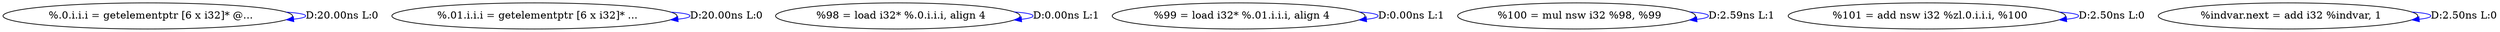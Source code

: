 digraph {
Node0x3180a80[label="  %.0.i.i.i = getelementptr [6 x i32]* @..."];
Node0x3180a80 -> Node0x3180a80[label="D:20.00ns L:0",color=blue];
Node0x3188040[label="  %.01.i.i.i = getelementptr [6 x i32]* ..."];
Node0x3188040 -> Node0x3188040[label="D:20.00ns L:0",color=blue];
Node0x3188120[label="  %98 = load i32* %.0.i.i.i, align 4"];
Node0x3188120 -> Node0x3188120[label="D:0.00ns L:1",color=blue];
Node0x3188200[label="  %99 = load i32* %.01.i.i.i, align 4"];
Node0x3188200 -> Node0x3188200[label="D:0.00ns L:1",color=blue];
Node0x31882e0[label="  %100 = mul nsw i32 %98, %99"];
Node0x31882e0 -> Node0x31882e0[label="D:2.59ns L:1",color=blue];
Node0x3188440[label="  %101 = add nsw i32 %zl.0.i.i.i, %100"];
Node0x3188440 -> Node0x3188440[label="D:2.50ns L:0",color=blue];
Node0x3188520[label="  %indvar.next = add i32 %indvar, 1"];
Node0x3188520 -> Node0x3188520[label="D:2.50ns L:0",color=blue];
}
